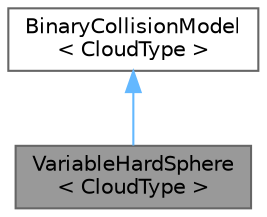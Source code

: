 digraph "VariableHardSphere&lt; CloudType &gt;"
{
 // LATEX_PDF_SIZE
  bgcolor="transparent";
  edge [fontname=Helvetica,fontsize=10,labelfontname=Helvetica,labelfontsize=10];
  node [fontname=Helvetica,fontsize=10,shape=box,height=0.2,width=0.4];
  Node1 [id="Node000001",label="VariableHardSphere\l\< CloudType \>",height=0.2,width=0.4,color="gray40", fillcolor="grey60", style="filled", fontcolor="black",tooltip="Variable Hard Sphere BinaryCollision Model."];
  Node2 -> Node1 [id="edge1_Node000001_Node000002",dir="back",color="steelblue1",style="solid",tooltip=" "];
  Node2 [id="Node000002",label="BinaryCollisionModel\l\< CloudType \>",height=0.2,width=0.4,color="gray40", fillcolor="white", style="filled",URL="$classFoam_1_1BinaryCollisionModel.html",tooltip="Templated DSMC particle collision class."];
}
